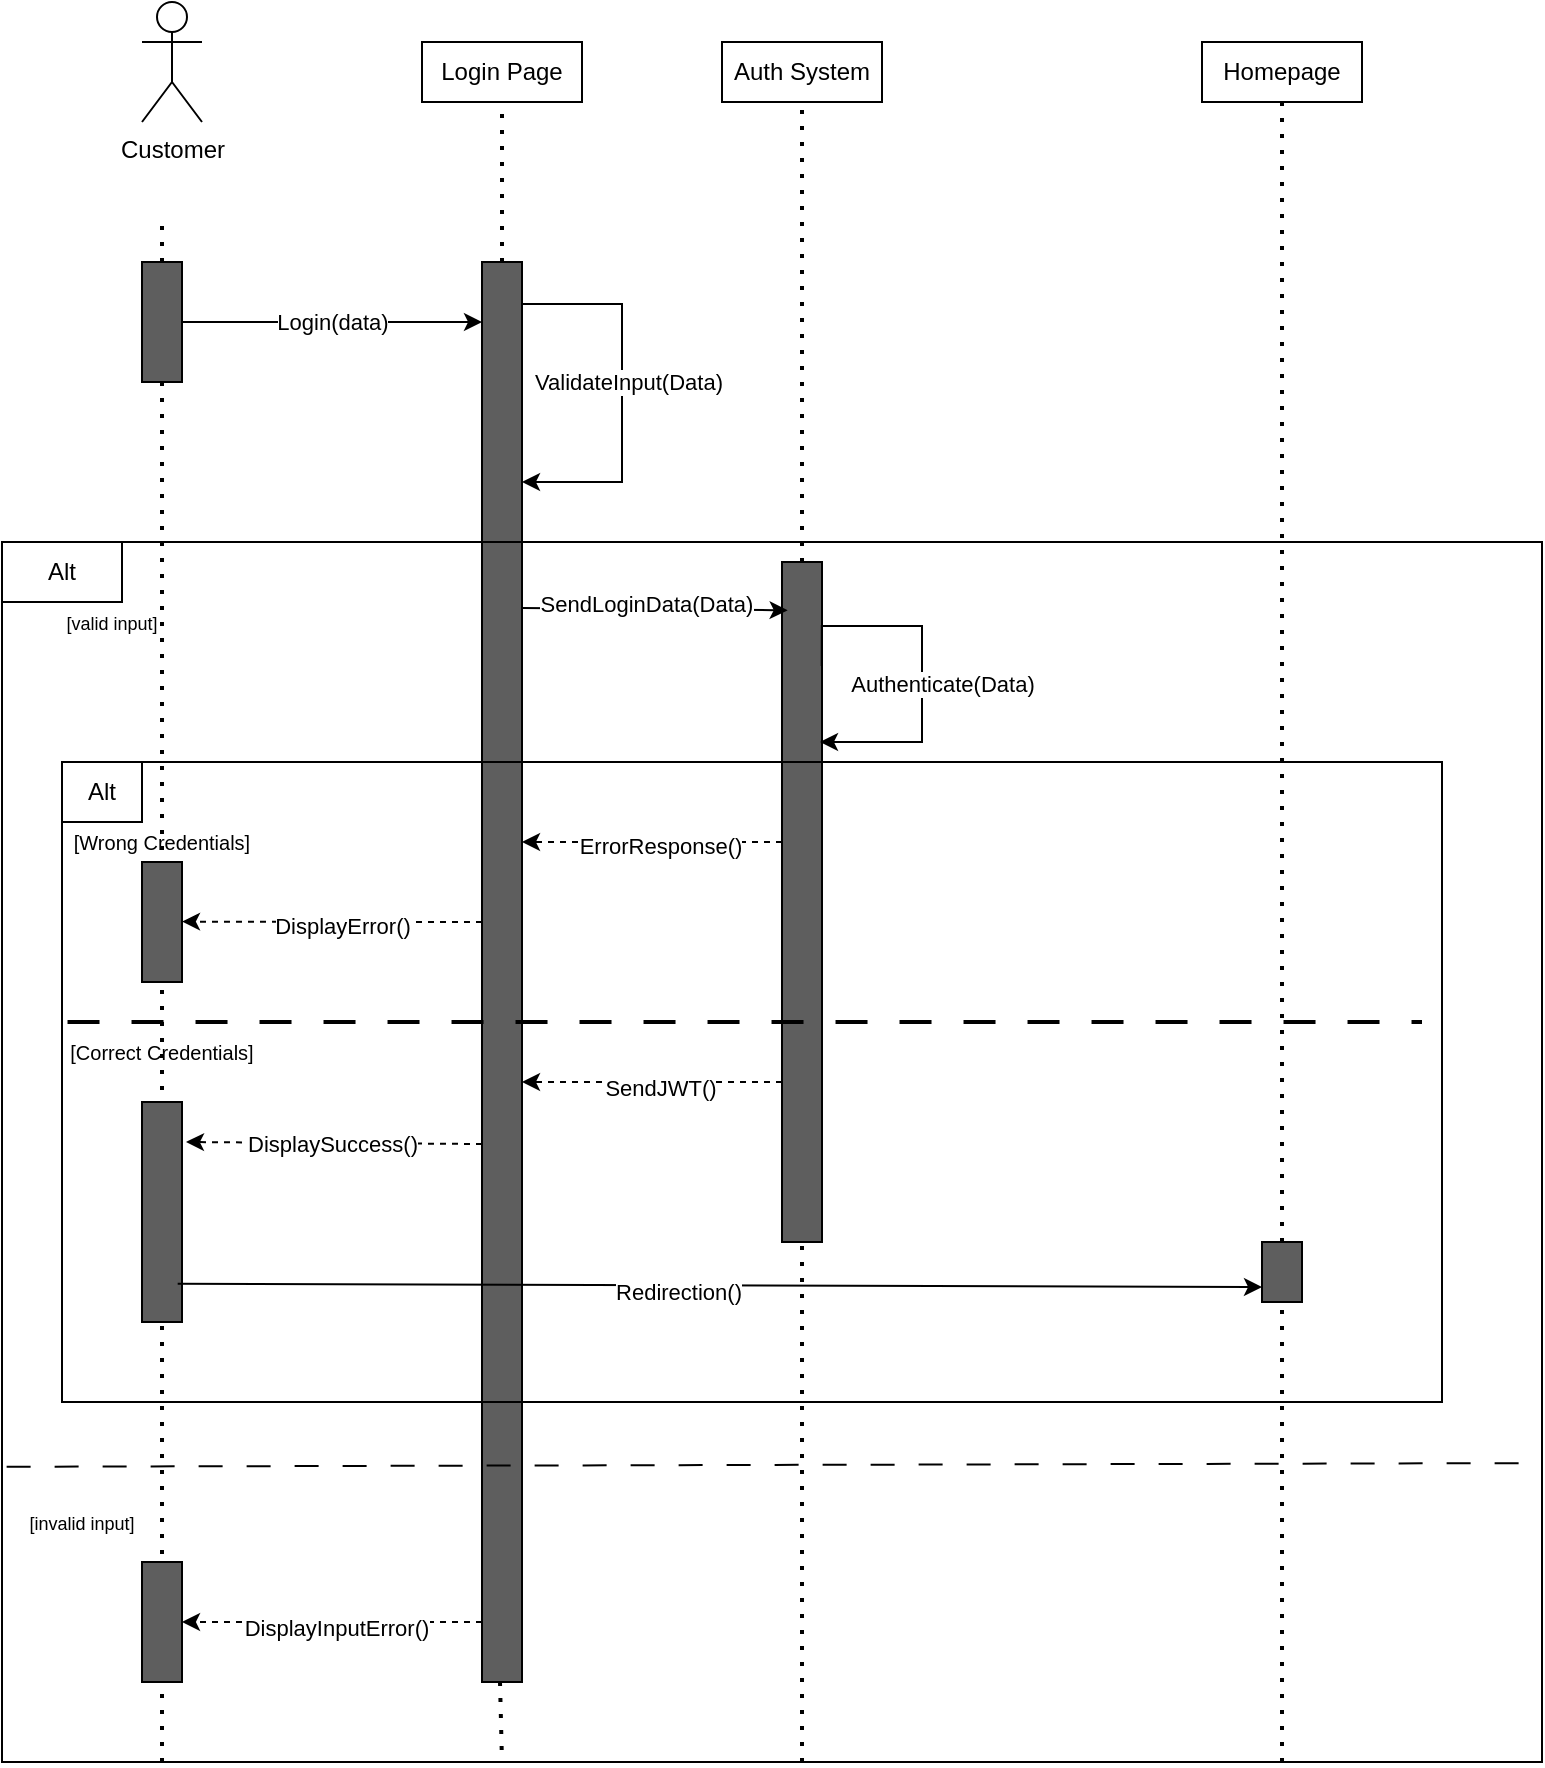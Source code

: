 <mxfile version="27.0.5">
  <diagram name="Page-1" id="2YBvvXClWsGukQMizWep">
    <mxGraphModel dx="1143" dy="695" grid="1" gridSize="10" guides="1" tooltips="1" connect="1" arrows="1" fold="1" page="1" pageScale="1" pageWidth="850" pageHeight="1100" math="0" shadow="0">
      <root>
        <mxCell id="0" />
        <mxCell id="1" parent="0" />
        <mxCell id="iVYWNHgPXUImS8ycA5Ws-2" value="Customer" style="shape=umlActor;verticalLabelPosition=bottom;verticalAlign=top;html=1;outlineConnect=0;" parent="1" vertex="1">
          <mxGeometry x="110" y="90" width="30" height="60" as="geometry" />
        </mxCell>
        <mxCell id="iVYWNHgPXUImS8ycA5Ws-4" value="" style="endArrow=none;dashed=1;html=1;dashPattern=1 3;strokeWidth=2;rounded=0;" parent="1" source="iVYWNHgPXUImS8ycA5Ws-5" edge="1">
          <mxGeometry width="50" height="50" relative="1" as="geometry">
            <mxPoint x="120" y="480" as="sourcePoint" />
            <mxPoint x="120" y="200" as="targetPoint" />
          </mxGeometry>
        </mxCell>
        <mxCell id="iVYWNHgPXUImS8ycA5Ws-6" value="" style="endArrow=none;dashed=1;html=1;dashPattern=1 3;strokeWidth=2;rounded=0;" parent="1" target="iVYWNHgPXUImS8ycA5Ws-5" edge="1">
          <mxGeometry width="50" height="50" relative="1" as="geometry">
            <mxPoint x="120" y="970" as="sourcePoint" />
            <mxPoint x="120" y="200" as="targetPoint" />
          </mxGeometry>
        </mxCell>
        <mxCell id="iVYWNHgPXUImS8ycA5Ws-5" value="" style="rounded=0;whiteSpace=wrap;html=1;fillColor=#5E5E5E;" parent="1" vertex="1">
          <mxGeometry x="110" y="220" width="20" height="60" as="geometry" />
        </mxCell>
        <mxCell id="iVYWNHgPXUImS8ycA5Ws-7" value="Login Page" style="rounded=0;whiteSpace=wrap;html=1;" parent="1" vertex="1">
          <mxGeometry x="250" y="110" width="80" height="30" as="geometry" />
        </mxCell>
        <mxCell id="iVYWNHgPXUImS8ycA5Ws-12" value="" style="endArrow=none;dashed=1;html=1;dashPattern=1 3;strokeWidth=2;rounded=0;" parent="1" target="iVYWNHgPXUImS8ycA5Ws-13" edge="1">
          <mxGeometry width="50" height="50" relative="1" as="geometry">
            <mxPoint x="290" y="630" as="sourcePoint" />
            <mxPoint x="290" y="200" as="targetPoint" />
          </mxGeometry>
        </mxCell>
        <mxCell id="iVYWNHgPXUImS8ycA5Ws-13" value="" style="rounded=0;whiteSpace=wrap;html=1;fillColor=#5E5E5E;" parent="1" vertex="1">
          <mxGeometry x="280" y="220" width="20" height="710" as="geometry" />
        </mxCell>
        <mxCell id="iVYWNHgPXUImS8ycA5Ws-16" value="" style="endArrow=classic;html=1;rounded=0;exitX=1;exitY=0.5;exitDx=0;exitDy=0;" parent="1" source="iVYWNHgPXUImS8ycA5Ws-5" edge="1">
          <mxGeometry width="50" height="50" relative="1" as="geometry">
            <mxPoint x="360" y="330" as="sourcePoint" />
            <mxPoint x="280" y="250" as="targetPoint" />
          </mxGeometry>
        </mxCell>
        <mxCell id="iVYWNHgPXUImS8ycA5Ws-17" value="Login(data)" style="edgeLabel;html=1;align=center;verticalAlign=middle;resizable=0;points=[];" parent="iVYWNHgPXUImS8ycA5Ws-16" vertex="1" connectable="0">
          <mxGeometry relative="1" as="geometry">
            <mxPoint as="offset" />
          </mxGeometry>
        </mxCell>
        <mxCell id="iVYWNHgPXUImS8ycA5Ws-18" value="Auth System" style="rounded=0;whiteSpace=wrap;html=1;" parent="1" vertex="1">
          <mxGeometry x="400" y="110" width="80" height="30" as="geometry" />
        </mxCell>
        <mxCell id="iVYWNHgPXUImS8ycA5Ws-20" value="" style="endArrow=none;dashed=1;html=1;dashPattern=1 3;strokeWidth=2;rounded=0;entryX=0.5;entryY=1;entryDx=0;entryDy=0;" parent="1" target="iVYWNHgPXUImS8ycA5Ws-18" edge="1">
          <mxGeometry width="50" height="50" relative="1" as="geometry">
            <mxPoint x="440" y="970" as="sourcePoint" />
            <mxPoint x="440" y="270" as="targetPoint" />
          </mxGeometry>
        </mxCell>
        <mxCell id="iVYWNHgPXUImS8ycA5Ws-34" value="" style="rounded=0;whiteSpace=wrap;html=1;fillColor=none;movable=0;resizable=0;rotatable=0;deletable=0;editable=0;locked=1;connectable=0;" parent="1" vertex="1">
          <mxGeometry x="40" y="360" width="770" height="610" as="geometry" />
        </mxCell>
        <mxCell id="iVYWNHgPXUImS8ycA5Ws-36" value="Alt" style="rounded=0;whiteSpace=wrap;html=1;" parent="1" vertex="1">
          <mxGeometry x="40" y="360" width="60" height="30" as="geometry" />
        </mxCell>
        <mxCell id="iVYWNHgPXUImS8ycA5Ws-39" style="edgeStyle=orthogonalEdgeStyle;rounded=0;orthogonalLoop=1;jettySize=auto;html=1;exitX=1;exitY=0.25;exitDx=0;exitDy=0;" parent="1" source="iVYWNHgPXUImS8ycA5Ws-13" target="iVYWNHgPXUImS8ycA5Ws-13" edge="1">
          <mxGeometry relative="1" as="geometry">
            <mxPoint x="320" y="310" as="sourcePoint" />
            <mxPoint x="330" y="329" as="targetPoint" />
            <Array as="points">
              <mxPoint x="300" y="241" />
              <mxPoint x="350" y="241" />
              <mxPoint x="350" y="330" />
            </Array>
          </mxGeometry>
        </mxCell>
        <mxCell id="iVYWNHgPXUImS8ycA5Ws-40" value="ValidateInput(Data)" style="edgeLabel;html=1;align=center;verticalAlign=middle;resizable=0;points=[];" parent="iVYWNHgPXUImS8ycA5Ws-39" vertex="1" connectable="0">
          <mxGeometry x="0.046" y="2" relative="1" as="geometry">
            <mxPoint x="29" y="41" as="offset" />
          </mxGeometry>
        </mxCell>
        <mxCell id="iVYWNHgPXUImS8ycA5Ws-41" value="&lt;font style=&quot;font-size: 9px;&quot;&gt;[valid input]&lt;/font&gt;" style="text;html=1;align=center;verticalAlign=middle;whiteSpace=wrap;rounded=0;" parent="1" vertex="1">
          <mxGeometry x="70" y="390" width="50" height="20" as="geometry" />
        </mxCell>
        <mxCell id="iVYWNHgPXUImS8ycA5Ws-43" value="" style="rounded=0;whiteSpace=wrap;html=1;fillColor=#5E5E5E;" parent="1" vertex="1">
          <mxGeometry x="430" y="370" width="20" height="340" as="geometry" />
        </mxCell>
        <mxCell id="iVYWNHgPXUImS8ycA5Ws-55" value="" style="rounded=0;whiteSpace=wrap;html=1;fillColor=none;movable=1;resizable=1;rotatable=1;deletable=1;editable=1;locked=0;connectable=1;" parent="1" vertex="1">
          <mxGeometry x="70" y="470" width="690" height="320" as="geometry" />
        </mxCell>
        <mxCell id="iVYWNHgPXUImS8ycA5Ws-44" value="" style="endArrow=classic;html=1;rounded=0;entryX=0.142;entryY=0.071;entryDx=0;entryDy=0;entryPerimeter=0;" parent="1" target="iVYWNHgPXUImS8ycA5Ws-43" edge="1">
          <mxGeometry width="50" height="50" relative="1" as="geometry">
            <mxPoint x="300" y="393" as="sourcePoint" />
            <mxPoint x="400" y="360" as="targetPoint" />
          </mxGeometry>
        </mxCell>
        <mxCell id="iVYWNHgPXUImS8ycA5Ws-45" value="SendLoginData(Data)" style="edgeLabel;html=1;align=center;verticalAlign=middle;resizable=0;points=[];" parent="iVYWNHgPXUImS8ycA5Ws-44" vertex="1" connectable="0">
          <mxGeometry x="-0.149" y="-2" relative="1" as="geometry">
            <mxPoint x="5" y="-5" as="offset" />
          </mxGeometry>
        </mxCell>
        <mxCell id="iVYWNHgPXUImS8ycA5Ws-56" value="Alt" style="rounded=0;whiteSpace=wrap;html=1;" parent="1" vertex="1">
          <mxGeometry x="70" y="470" width="40" height="30" as="geometry" />
        </mxCell>
        <mxCell id="iVYWNHgPXUImS8ycA5Ws-57" value="&lt;font size=&quot;1&quot;&gt;[Wrong Credentials]&lt;/font&gt;" style="text;html=1;align=center;verticalAlign=middle;whiteSpace=wrap;rounded=0;" parent="1" vertex="1">
          <mxGeometry x="70" y="500" width="100" height="20" as="geometry" />
        </mxCell>
        <mxCell id="iVYWNHgPXUImS8ycA5Ws-64" style="edgeStyle=orthogonalEdgeStyle;rounded=0;orthogonalLoop=1;jettySize=auto;html=1;exitX=0.993;exitY=0.153;exitDx=0;exitDy=0;exitPerimeter=0;" parent="1" source="iVYWNHgPXUImS8ycA5Ws-43" edge="1">
          <mxGeometry relative="1" as="geometry">
            <mxPoint x="449" y="460" as="targetPoint" />
            <Array as="points">
              <mxPoint x="500" y="402" />
              <mxPoint x="500" y="460" />
              <mxPoint x="449" y="460" />
            </Array>
          </mxGeometry>
        </mxCell>
        <mxCell id="iVYWNHgPXUImS8ycA5Ws-65" value="Authenticate(Data)" style="edgeLabel;html=1;align=center;verticalAlign=middle;resizable=0;points=[];" parent="iVYWNHgPXUImS8ycA5Ws-64" vertex="1" connectable="0">
          <mxGeometry x="-0.011" y="1" relative="1" as="geometry">
            <mxPoint x="9" y="10" as="offset" />
          </mxGeometry>
        </mxCell>
        <mxCell id="iVYWNHgPXUImS8ycA5Ws-66" value="" style="endArrow=classic;html=1;rounded=0;dashed=1;" parent="1" edge="1">
          <mxGeometry width="50" height="50" relative="1" as="geometry">
            <mxPoint x="430" y="510" as="sourcePoint" />
            <mxPoint x="300" y="510" as="targetPoint" />
          </mxGeometry>
        </mxCell>
        <mxCell id="iVYWNHgPXUImS8ycA5Ws-67" value="ErrorResponse()" style="edgeLabel;html=1;align=center;verticalAlign=middle;resizable=0;points=[];" parent="iVYWNHgPXUImS8ycA5Ws-66" vertex="1" connectable="0">
          <mxGeometry x="-0.061" y="2" relative="1" as="geometry">
            <mxPoint as="offset" />
          </mxGeometry>
        </mxCell>
        <mxCell id="iVYWNHgPXUImS8ycA5Ws-68" value="" style="rounded=0;whiteSpace=wrap;html=1;fillColor=#5E5E5E;" parent="1" vertex="1">
          <mxGeometry x="110" y="520" width="20" height="60" as="geometry" />
        </mxCell>
        <mxCell id="iVYWNHgPXUImS8ycA5Ws-69" value="" style="endArrow=classic;html=1;rounded=0;dashed=1;" parent="1" edge="1">
          <mxGeometry width="50" height="50" relative="1" as="geometry">
            <mxPoint x="280" y="550" as="sourcePoint" />
            <mxPoint x="130" y="549.8" as="targetPoint" />
          </mxGeometry>
        </mxCell>
        <mxCell id="iVYWNHgPXUImS8ycA5Ws-70" value="DisplayError()" style="edgeLabel;html=1;align=center;verticalAlign=middle;resizable=0;points=[];" parent="iVYWNHgPXUImS8ycA5Ws-69" vertex="1" connectable="0">
          <mxGeometry x="-0.061" y="2" relative="1" as="geometry">
            <mxPoint as="offset" />
          </mxGeometry>
        </mxCell>
        <mxCell id="iVYWNHgPXUImS8ycA5Ws-71" value="" style="endArrow=none;dashed=1;html=1;dashPattern=8 8;strokeWidth=2;rounded=0;exitX=0.005;exitY=0.586;exitDx=0;exitDy=0;exitPerimeter=0;" parent="1" edge="1">
          <mxGeometry width="50" height="50" relative="1" as="geometry">
            <mxPoint x="72.76" y="600" as="sourcePoint" />
            <mxPoint x="750" y="600" as="targetPoint" />
          </mxGeometry>
        </mxCell>
        <mxCell id="iVYWNHgPXUImS8ycA5Ws-72" value="&lt;font size=&quot;1&quot;&gt;[Correct Credentials]&lt;/font&gt;" style="text;html=1;align=center;verticalAlign=middle;whiteSpace=wrap;rounded=0;" parent="1" vertex="1">
          <mxGeometry x="70" y="605" width="100" height="20" as="geometry" />
        </mxCell>
        <mxCell id="iVYWNHgPXUImS8ycA5Ws-77" value="" style="endArrow=none;dashed=1;html=1;dashPattern=1 3;strokeWidth=2;rounded=0;" parent="1" edge="1">
          <mxGeometry width="50" height="50" relative="1" as="geometry">
            <mxPoint x="289" y="930" as="sourcePoint" />
            <mxPoint x="290" y="970" as="targetPoint" />
          </mxGeometry>
        </mxCell>
        <mxCell id="iVYWNHgPXUImS8ycA5Ws-73" value="Homepage" style="rounded=0;whiteSpace=wrap;html=1;" parent="1" vertex="1">
          <mxGeometry x="640" y="110" width="80" height="30" as="geometry" />
        </mxCell>
        <mxCell id="iVYWNHgPXUImS8ycA5Ws-74" value="" style="endArrow=none;dashed=1;html=1;dashPattern=1 3;strokeWidth=2;rounded=0;entryX=0.5;entryY=1;entryDx=0;entryDy=0;" parent="1" source="iVYWNHgPXUImS8ycA5Ws-84" target="iVYWNHgPXUImS8ycA5Ws-73" edge="1">
          <mxGeometry width="50" height="50" relative="1" as="geometry">
            <mxPoint x="670" y="900" as="sourcePoint" />
            <mxPoint x="680" y="220" as="targetPoint" />
          </mxGeometry>
        </mxCell>
        <mxCell id="iVYWNHgPXUImS8ycA5Ws-78" value="" style="endArrow=classic;html=1;rounded=0;dashed=1;" parent="1" edge="1">
          <mxGeometry width="50" height="50" relative="1" as="geometry">
            <mxPoint x="430" y="630" as="sourcePoint" />
            <mxPoint x="300" y="630" as="targetPoint" />
          </mxGeometry>
        </mxCell>
        <mxCell id="iVYWNHgPXUImS8ycA5Ws-79" value="&lt;font style=&quot;font-size: 9px;&quot;&gt;S&lt;/font&gt;" style="edgeLabel;html=1;align=center;verticalAlign=middle;resizable=0;points=[];" parent="iVYWNHgPXUImS8ycA5Ws-78" vertex="1" connectable="0">
          <mxGeometry x="0.132" relative="1" as="geometry">
            <mxPoint x="14" as="offset" />
          </mxGeometry>
        </mxCell>
        <mxCell id="74oEtMJvwkSqlpMajjEb-14" value="SendJWT()" style="edgeLabel;html=1;align=center;verticalAlign=middle;resizable=0;points=[];" vertex="1" connectable="0" parent="iVYWNHgPXUImS8ycA5Ws-78">
          <mxGeometry x="-0.056" y="3" relative="1" as="geometry">
            <mxPoint as="offset" />
          </mxGeometry>
        </mxCell>
        <mxCell id="iVYWNHgPXUImS8ycA5Ws-80" value="" style="endArrow=classic;html=1;rounded=0;dashed=1;" parent="1" edge="1">
          <mxGeometry width="50" height="50" relative="1" as="geometry">
            <mxPoint x="280" y="661" as="sourcePoint" />
            <mxPoint x="132" y="660" as="targetPoint" />
          </mxGeometry>
        </mxCell>
        <mxCell id="iVYWNHgPXUImS8ycA5Ws-82" value="DisplaySuccess()" style="edgeLabel;html=1;align=center;verticalAlign=middle;resizable=0;points=[];" parent="iVYWNHgPXUImS8ycA5Ws-80" vertex="1" connectable="0">
          <mxGeometry x="0.017" y="2" relative="1" as="geometry">
            <mxPoint y="-2" as="offset" />
          </mxGeometry>
        </mxCell>
        <mxCell id="iVYWNHgPXUImS8ycA5Ws-81" value="" style="rounded=0;whiteSpace=wrap;html=1;fillColor=#5E5E5E;" parent="1" vertex="1">
          <mxGeometry x="110" y="640" width="20" height="110" as="geometry" />
        </mxCell>
        <mxCell id="iVYWNHgPXUImS8ycA5Ws-83" value="" style="endArrow=classic;html=1;rounded=0;exitX=0.892;exitY=0.826;exitDx=0;exitDy=0;exitPerimeter=0;entryX=0;entryY=0.75;entryDx=0;entryDy=0;" parent="1" source="iVYWNHgPXUImS8ycA5Ws-81" target="iVYWNHgPXUImS8ycA5Ws-84" edge="1">
          <mxGeometry width="50" height="50" relative="1" as="geometry">
            <mxPoint x="160" y="740" as="sourcePoint" />
            <mxPoint x="210" y="690" as="targetPoint" />
          </mxGeometry>
        </mxCell>
        <mxCell id="iVYWNHgPXUImS8ycA5Ws-86" value="Redirection()" style="edgeLabel;html=1;align=center;verticalAlign=middle;resizable=0;points=[];" parent="iVYWNHgPXUImS8ycA5Ws-83" vertex="1" connectable="0">
          <mxGeometry x="-0.079" y="-3" relative="1" as="geometry">
            <mxPoint as="offset" />
          </mxGeometry>
        </mxCell>
        <mxCell id="iVYWNHgPXUImS8ycA5Ws-85" value="" style="endArrow=none;dashed=1;html=1;dashPattern=1 3;strokeWidth=2;rounded=0;entryX=0.5;entryY=1;entryDx=0;entryDy=0;" parent="1" target="iVYWNHgPXUImS8ycA5Ws-84" edge="1">
          <mxGeometry width="50" height="50" relative="1" as="geometry">
            <mxPoint x="680" y="970" as="sourcePoint" />
            <mxPoint x="680" y="140" as="targetPoint" />
          </mxGeometry>
        </mxCell>
        <mxCell id="iVYWNHgPXUImS8ycA5Ws-84" value="" style="rounded=0;whiteSpace=wrap;html=1;fillColor=#5E5E5E;" parent="1" vertex="1">
          <mxGeometry x="670" y="710" width="20" height="30" as="geometry" />
        </mxCell>
        <mxCell id="iVYWNHgPXUImS8ycA5Ws-87" value="" style="rounded=0;whiteSpace=wrap;html=1;fillColor=#5E5E5E;" parent="1" vertex="1">
          <mxGeometry x="110" y="870" width="20" height="60" as="geometry" />
        </mxCell>
        <mxCell id="iVYWNHgPXUImS8ycA5Ws-90" value="&lt;font style=&quot;font-size: 9px;&quot;&gt;[invalid input]&lt;/font&gt;" style="text;html=1;align=center;verticalAlign=middle;whiteSpace=wrap;rounded=0;" parent="1" vertex="1">
          <mxGeometry x="50" y="840" width="60" height="20" as="geometry" />
        </mxCell>
        <mxCell id="iVYWNHgPXUImS8ycA5Ws-93" value="" style="endArrow=none;html=1;rounded=0;exitX=0.003;exitY=0.758;exitDx=0;exitDy=0;exitPerimeter=0;entryX=0.997;entryY=0.755;entryDx=0;entryDy=0;entryPerimeter=0;dashed=1;dashPattern=12 12;" parent="1" source="iVYWNHgPXUImS8ycA5Ws-34" target="iVYWNHgPXUImS8ycA5Ws-34" edge="1">
          <mxGeometry width="50" height="50" relative="1" as="geometry">
            <mxPoint x="110" y="850" as="sourcePoint" />
            <mxPoint x="160" y="800" as="targetPoint" />
          </mxGeometry>
        </mxCell>
        <mxCell id="iVYWNHgPXUImS8ycA5Ws-94" value="" style="endArrow=classic;html=1;rounded=0;entryX=1;entryY=0.5;entryDx=0;entryDy=0;dashed=1;" parent="1" target="iVYWNHgPXUImS8ycA5Ws-87" edge="1">
          <mxGeometry width="50" height="50" relative="1" as="geometry">
            <mxPoint x="280" y="900" as="sourcePoint" />
            <mxPoint x="270" y="870" as="targetPoint" />
          </mxGeometry>
        </mxCell>
        <mxCell id="iVYWNHgPXUImS8ycA5Ws-95" value="DisplayInputError()" style="edgeLabel;html=1;align=center;verticalAlign=middle;resizable=0;points=[];" parent="iVYWNHgPXUImS8ycA5Ws-94" vertex="1" connectable="0">
          <mxGeometry x="-0.027" y="3" relative="1" as="geometry">
            <mxPoint as="offset" />
          </mxGeometry>
        </mxCell>
        <mxCell id="iVYWNHgPXUImS8ycA5Ws-96" value="" style="endArrow=none;dashed=1;html=1;dashPattern=1 3;strokeWidth=2;rounded=0;entryX=0.5;entryY=1;entryDx=0;entryDy=0;exitX=0.5;exitY=0;exitDx=0;exitDy=0;" parent="1" source="iVYWNHgPXUImS8ycA5Ws-13" target="iVYWNHgPXUImS8ycA5Ws-7" edge="1">
          <mxGeometry width="50" height="50" relative="1" as="geometry">
            <mxPoint x="280" y="190" as="sourcePoint" />
            <mxPoint x="330" y="140" as="targetPoint" />
          </mxGeometry>
        </mxCell>
      </root>
    </mxGraphModel>
  </diagram>
</mxfile>
